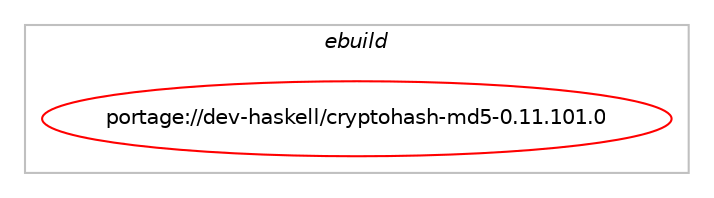 digraph prolog {

# *************
# Graph options
# *************

newrank=true;
concentrate=true;
compound=true;
graph [rankdir=LR,fontname=Helvetica,fontsize=10,ranksep=1.5];#, ranksep=2.5, nodesep=0.2];
edge  [arrowhead=vee];
node  [fontname=Helvetica,fontsize=10];

# **********
# The ebuild
# **********

subgraph cluster_leftcol {
color=gray;
label=<<i>ebuild</i>>;
id [label="portage://dev-haskell/cryptohash-md5-0.11.101.0", color=red, width=4, href="../dev-haskell/cryptohash-md5-0.11.101.0.svg"];
}

# ****************
# The dependencies
# ****************

subgraph cluster_midcol {
color=gray;
label=<<i>dependencies</i>>;
subgraph cluster_compile {
fillcolor="#eeeeee";
style=filled;
label=<<i>compile</i>>;
# *** BEGIN UNKNOWN DEPENDENCY TYPE (TODO) ***
# id -> equal(use_conditional_group(positive,hscolour,portage://dev-haskell/cryptohash-md5-0.11.101.0,[package_dependency(portage://dev-haskell/cryptohash-md5-0.11.101.0,install,no,dev-haskell,hscolour,none,[,,],[],[])]))
# *** END UNKNOWN DEPENDENCY TYPE (TODO) ***

# *** BEGIN UNKNOWN DEPENDENCY TYPE (TODO) ***
# id -> equal(use_conditional_group(positive,test,portage://dev-haskell/cryptohash-md5-0.11.101.0,[package_dependency(portage://dev-haskell/cryptohash-md5-0.11.101.0,install,no,dev-haskell,base16-bytestring,greaterequal,[1.0.1.0,,,1.0.1.0],[],[]),package_dependency(portage://dev-haskell/cryptohash-md5-0.11.101.0,install,no,dev-haskell,base16-bytestring,smaller,[1.1,,,1.1],[],[]),package_dependency(portage://dev-haskell/cryptohash-md5-0.11.101.0,install,no,dev-haskell,puremd5,greaterequal,[2.1.3,,,2.1.3],[],[]),package_dependency(portage://dev-haskell/cryptohash-md5-0.11.101.0,install,no,dev-haskell,puremd5,smaller,[2.2,,,2.2],[],[]),package_dependency(portage://dev-haskell/cryptohash-md5-0.11.101.0,install,no,dev-haskell,tasty,equal,[1.4*,,,1.4*],[],[]),package_dependency(portage://dev-haskell/cryptohash-md5-0.11.101.0,install,no,dev-haskell,tasty-hunit,equal,[0.10*,,,0.10*],[],[]),package_dependency(portage://dev-haskell/cryptohash-md5-0.11.101.0,install,no,dev-haskell,tasty-quickcheck,equal,[0.10*,,,0.10*],[],[])]))
# *** END UNKNOWN DEPENDENCY TYPE (TODO) ***

# *** BEGIN UNKNOWN DEPENDENCY TYPE (TODO) ***
# id -> equal(package_dependency(portage://dev-haskell/cryptohash-md5-0.11.101.0,install,no,dev-haskell,cabal,greaterequal,[3.0.0.0,,,3.0.0.0],[],[]))
# *** END UNKNOWN DEPENDENCY TYPE (TODO) ***

# *** BEGIN UNKNOWN DEPENDENCY TYPE (TODO) ***
# id -> equal(package_dependency(portage://dev-haskell/cryptohash-md5-0.11.101.0,install,no,dev-lang,ghc,greaterequal,[8.8.1,,,8.8.1],any_same_slot,[]))
# *** END UNKNOWN DEPENDENCY TYPE (TODO) ***

}
subgraph cluster_compileandrun {
fillcolor="#eeeeee";
style=filled;
label=<<i>compile and run</i>>;
}
subgraph cluster_run {
fillcolor="#eeeeee";
style=filled;
label=<<i>run</i>>;
# *** BEGIN UNKNOWN DEPENDENCY TYPE (TODO) ***
# id -> equal(package_dependency(portage://dev-haskell/cryptohash-md5-0.11.101.0,run,no,dev-lang,ghc,greaterequal,[8.8.1,,,8.8.1],any_same_slot,[]))
# *** END UNKNOWN DEPENDENCY TYPE (TODO) ***

# *** BEGIN UNKNOWN DEPENDENCY TYPE (TODO) ***
# id -> equal(package_dependency(portage://dev-haskell/cryptohash-md5-0.11.101.0,run,no,dev-lang,ghc,none,[,,],any_same_slot,[use(optenable(profile),none)]))
# *** END UNKNOWN DEPENDENCY TYPE (TODO) ***

}
}

# **************
# The candidates
# **************

subgraph cluster_choices {
rank=same;
color=gray;
label=<<i>candidates</i>>;

}

}
